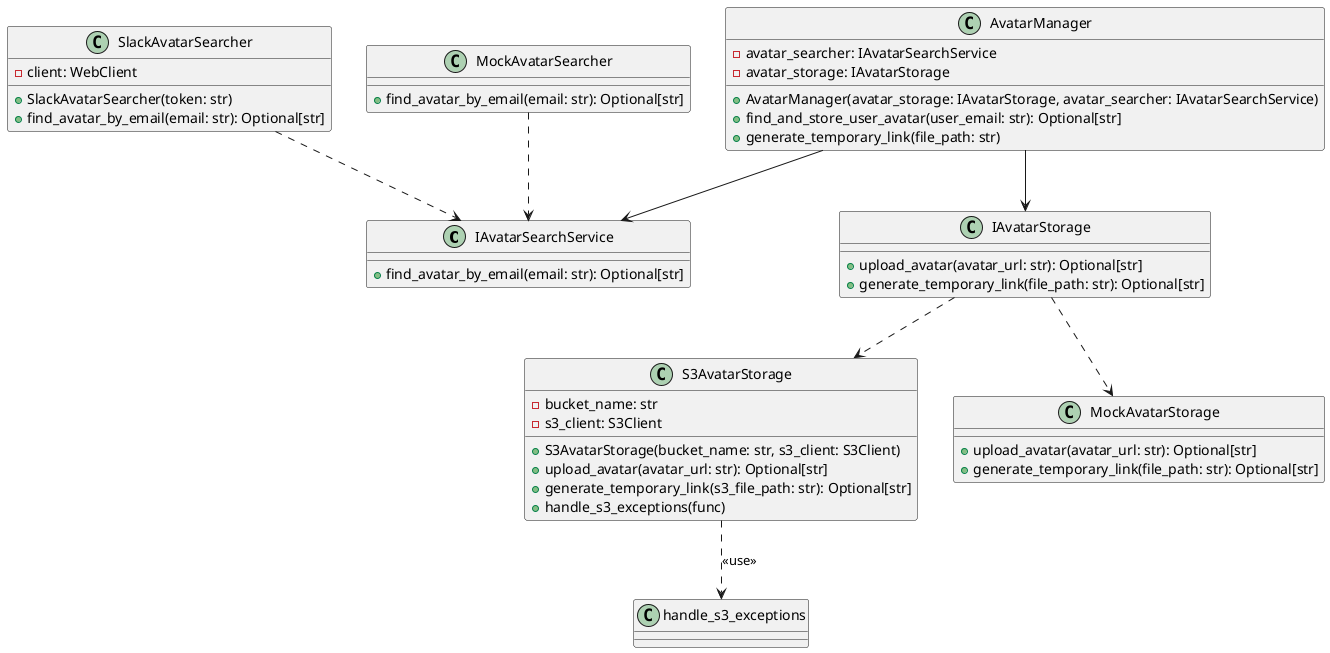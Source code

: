 @startuml

!define AVATAR_MANAGER_SERVICE avatar_manager_service
!define AVATAR_SEARCHER_SERVICE AVATAR_MANAGER_SERVICE.avatar_searcher_service
!define AVATAR_STORAGE_SERVICE AVATAR_MANAGER_SERVICE.avatar_storage_service

class "IAvatarSearchService" {
    +find_avatar_by_email(email: str): Optional[str]
}

class "SlackAvatarSearcher" {
    -client: WebClient
    +SlackAvatarSearcher(token: str)
    +find_avatar_by_email(email: str): Optional[str]
}

class "MockAvatarSearcher" {
    +find_avatar_by_email(email: str): Optional[str]
}

class "IAvatarStorage" {
    +upload_avatar(avatar_url: str): Optional[str]
    +generate_temporary_link(file_path: str): Optional[str]
}

class "S3AvatarStorage" {
    -bucket_name: str
    -s3_client: S3Client
    +S3AvatarStorage(bucket_name: str, s3_client: S3Client)
    +upload_avatar(avatar_url: str): Optional[str]
    +generate_temporary_link(s3_file_path: str): Optional[str]
    +handle_s3_exceptions(func)
}

class "MockAvatarStorage" {
    +upload_avatar(avatar_url: str): Optional[str]
    +generate_temporary_link(file_path: str): Optional[str]
}

class "AvatarManager" {
    -avatar_searcher: IAvatarSearchService
    -avatar_storage: IAvatarStorage
    +AvatarManager(avatar_storage: IAvatarStorage, avatar_searcher: IAvatarSearchService)
    +find_and_store_user_avatar(user_email: str): Optional[str]
    +generate_temporary_link(file_path: str)
}

"AvatarManager" --> "IAvatarSearchService"
"AvatarManager" --> "IAvatarStorage"
"SlackAvatarSearcher" ..> "IAvatarSearchService"
"MockAvatarSearcher" ..> "IAvatarSearchService"
"IAvatarStorage" ..> "S3AvatarStorage"
"IAvatarStorage" ..> "MockAvatarStorage"
"S3AvatarStorage" ..> "handle_s3_exceptions": <<use>>
@enduml
